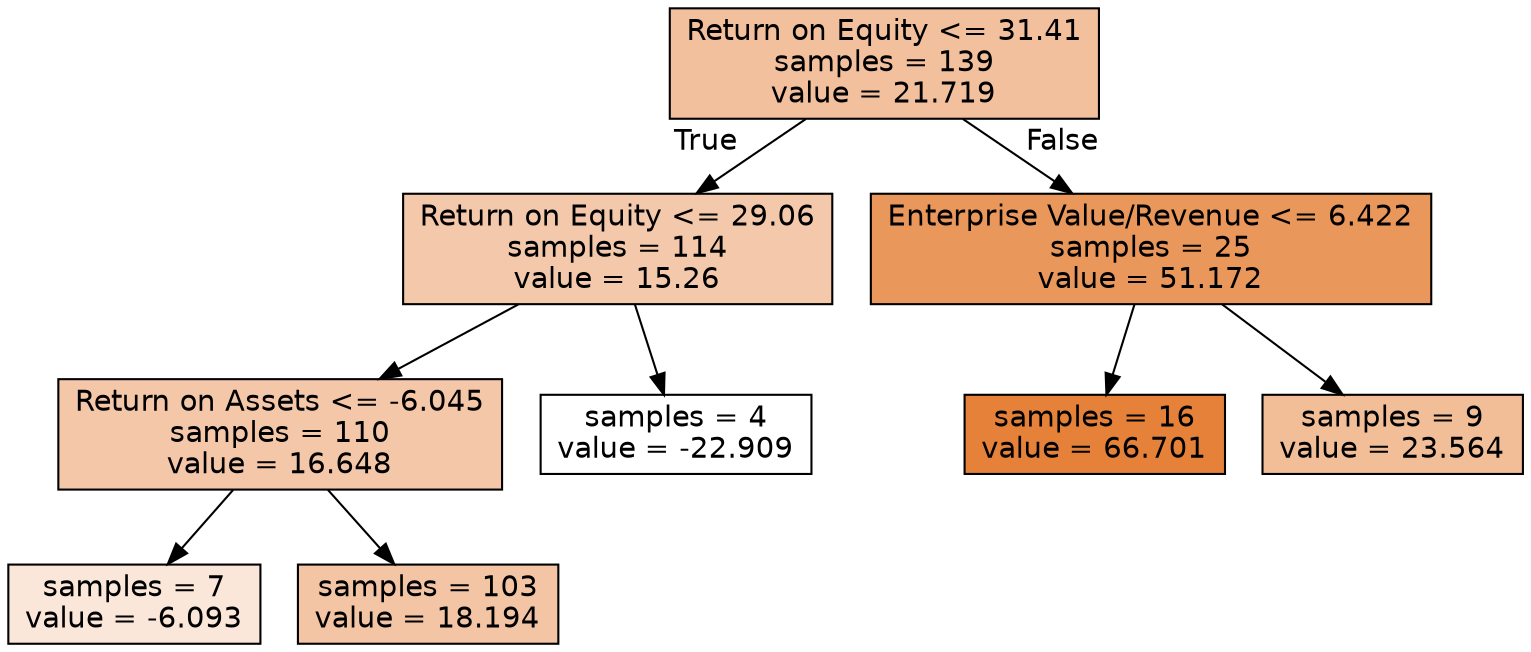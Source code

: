 digraph Tree {
node [shape=box, style="filled", color="black", fontname="helvetica"] ;
edge [fontname="helvetica"] ;
0 [label="Return on Equity <= 31.41\nsamples = 139\nvalue = 21.719", fillcolor="#f2c09c"] ;
1 [label="Return on Equity <= 29.06\nsamples = 114\nvalue = 15.26", fillcolor="#f4c9ab"] ;
0 -> 1 [labeldistance=2.5, labelangle=45, headlabel="True"] ;
2 [label="Return on Assets <= -6.045\nsamples = 110\nvalue = 16.648", fillcolor="#f4c7a8"] ;
1 -> 2 ;
3 [label="samples = 7\nvalue = -6.093", fillcolor="#fae7da"] ;
2 -> 3 ;
4 [label="samples = 103\nvalue = 18.194", fillcolor="#f3c5a4"] ;
2 -> 4 ;
5 [label="samples = 4\nvalue = -22.909", fillcolor="#ffffff"] ;
1 -> 5 ;
6 [label="Enterprise Value/Revenue <= 6.422\nsamples = 25\nvalue = 51.172", fillcolor="#ea975b"] ;
0 -> 6 [labeldistance=2.5, labelangle=-45, headlabel="False"] ;
7 [label="samples = 16\nvalue = 66.701", fillcolor="#e58139"] ;
6 -> 7 ;
8 [label="samples = 9\nvalue = 23.564", fillcolor="#f2be98"] ;
6 -> 8 ;
}